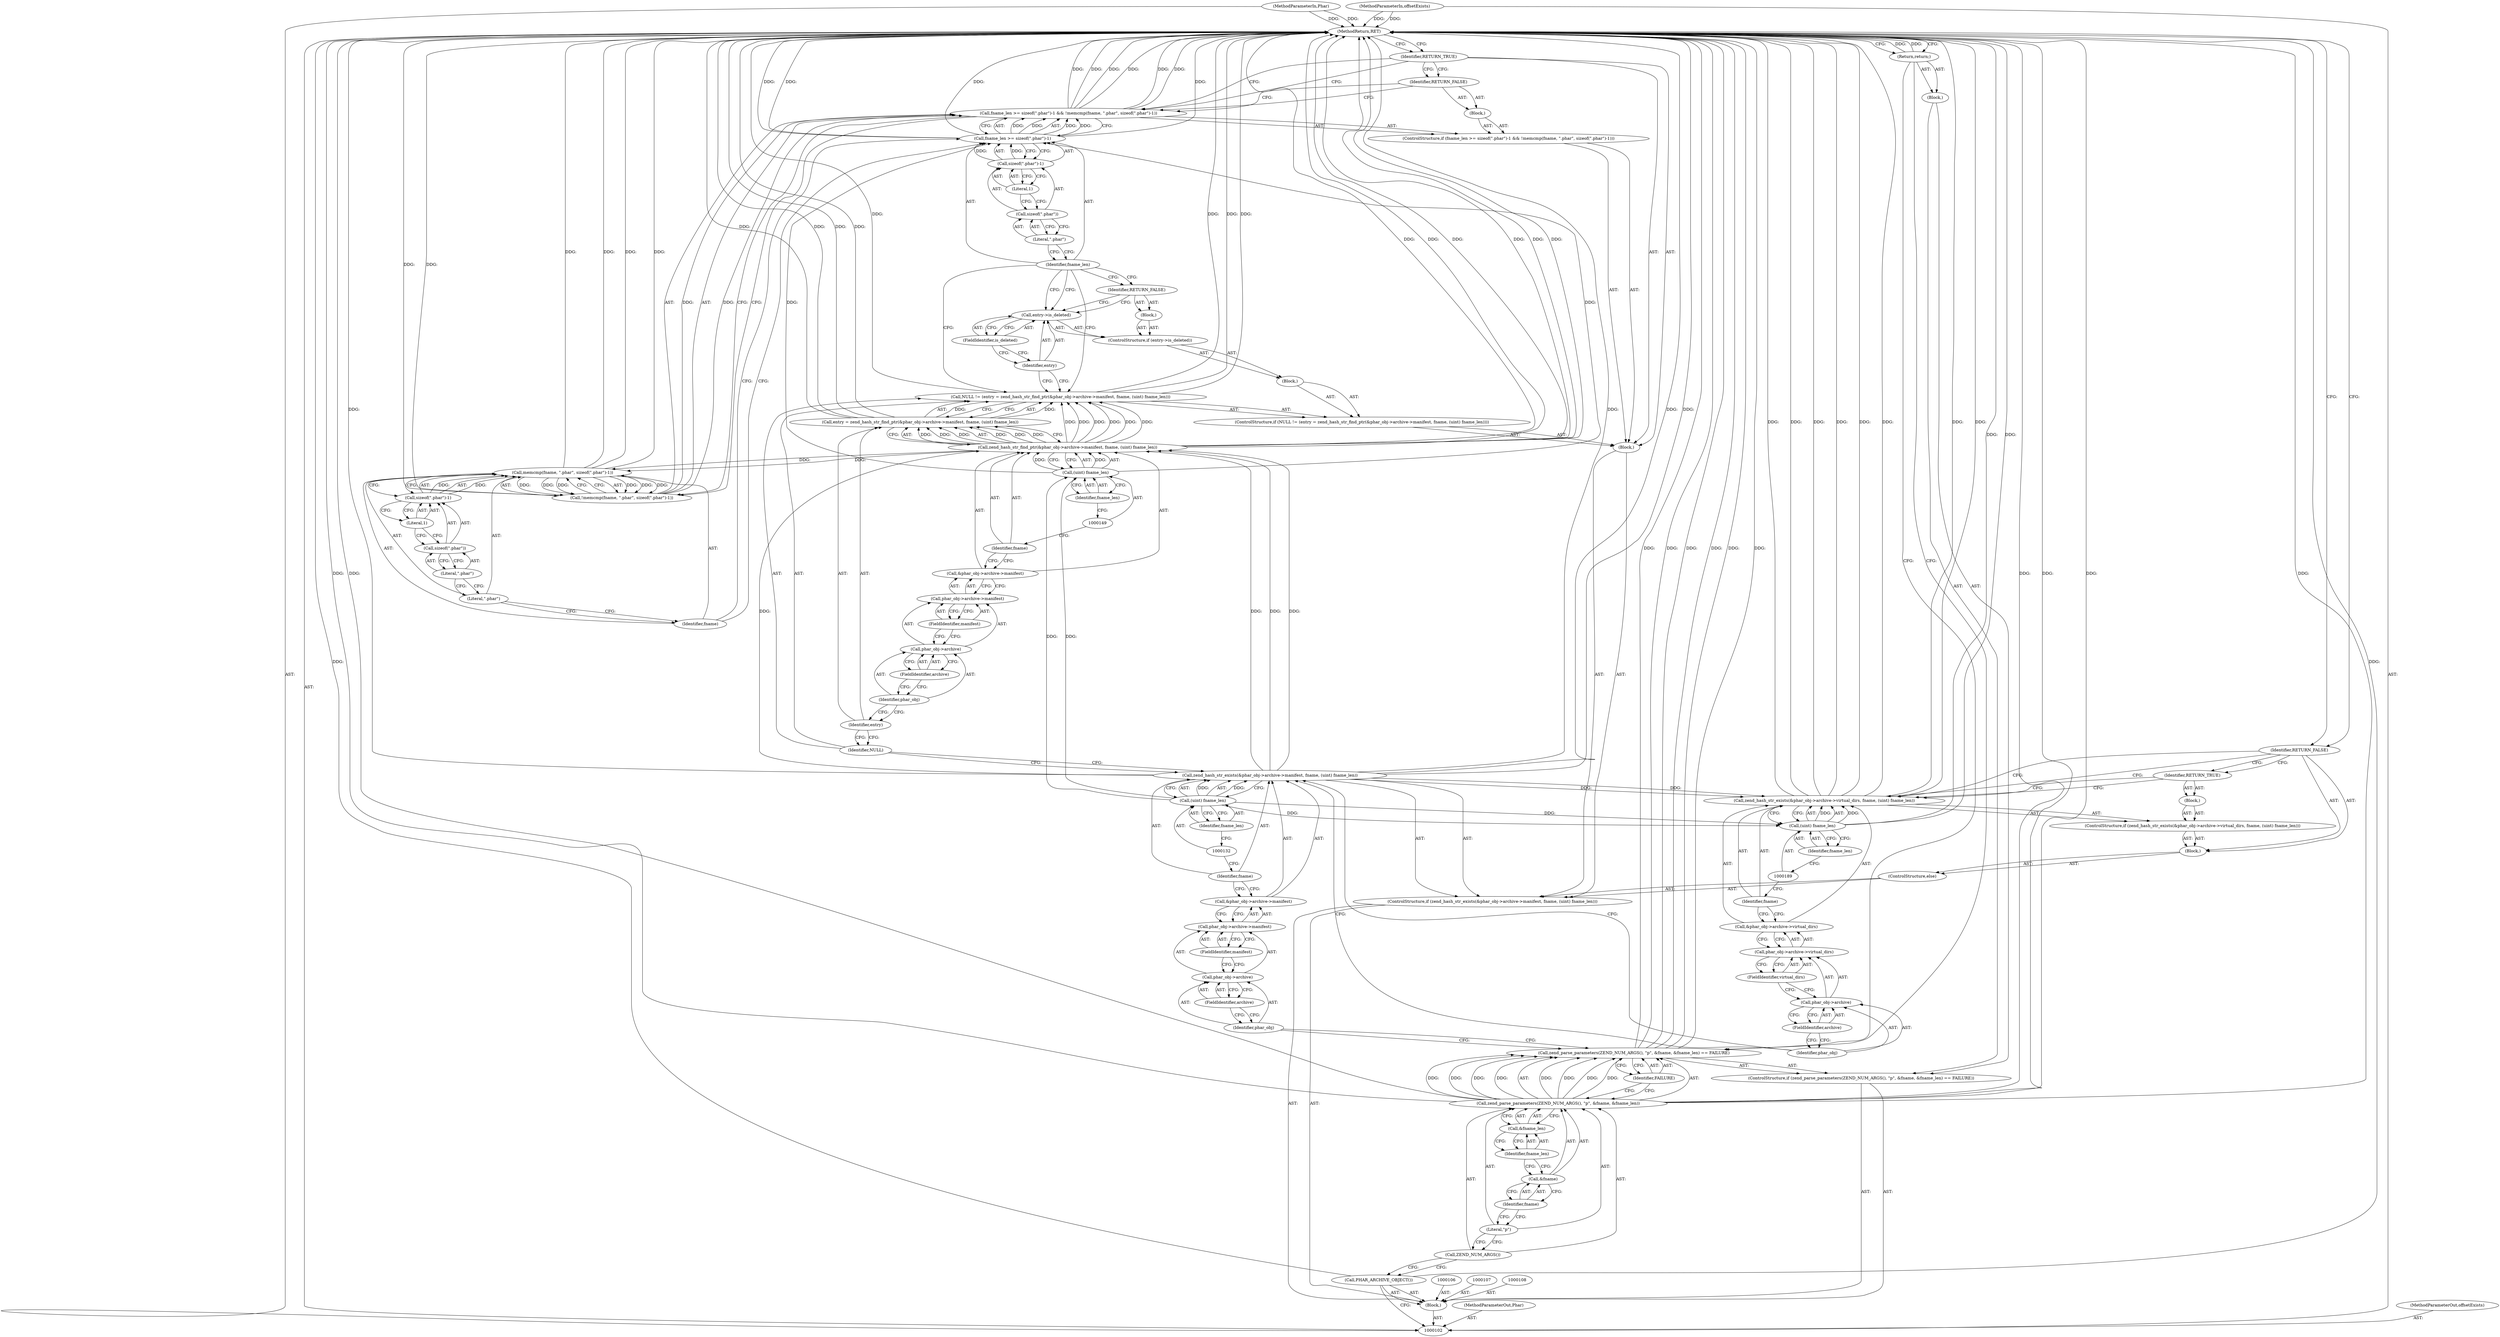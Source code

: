 digraph "0_php_1e9b175204e3286d64dfd6c9f09151c31b5e099a_8" {
"1000194" [label="(MethodReturn,RET)"];
"1000103" [label="(MethodParameterIn,Phar)"];
"1000287" [label="(MethodParameterOut,Phar)"];
"1000104" [label="(MethodParameterIn,offsetExists)"];
"1000288" [label="(MethodParameterOut,offsetExists)"];
"1000121" [label="(Return,return;)"];
"1000122" [label="(ControlStructure,if (zend_hash_str_exists(&phar_obj->archive->manifest, fname, (uint) fname_len)))"];
"1000124" [label="(Call,&phar_obj->archive->manifest)"];
"1000125" [label="(Call,phar_obj->archive->manifest)"];
"1000126" [label="(Call,phar_obj->archive)"];
"1000127" [label="(Identifier,phar_obj)"];
"1000128" [label="(FieldIdentifier,archive)"];
"1000129" [label="(FieldIdentifier,manifest)"];
"1000123" [label="(Call,zend_hash_str_exists(&phar_obj->archive->manifest, fname, (uint) fname_len))"];
"1000130" [label="(Identifier,fname)"];
"1000131" [label="(Call,(uint) fname_len)"];
"1000133" [label="(Identifier,fname_len)"];
"1000134" [label="(Block,)"];
"1000151" [label="(Block,)"];
"1000138" [label="(Call,entry = zend_hash_str_find_ptr(&phar_obj->archive->manifest, fname, (uint) fname_len))"];
"1000139" [label="(Identifier,entry)"];
"1000135" [label="(ControlStructure,if (NULL != (entry = zend_hash_str_find_ptr(&phar_obj->archive->manifest, fname, (uint) fname_len))))"];
"1000140" [label="(Call,zend_hash_str_find_ptr(&phar_obj->archive->manifest, fname, (uint) fname_len))"];
"1000141" [label="(Call,&phar_obj->archive->manifest)"];
"1000142" [label="(Call,phar_obj->archive->manifest)"];
"1000143" [label="(Call,phar_obj->archive)"];
"1000144" [label="(Identifier,phar_obj)"];
"1000145" [label="(FieldIdentifier,archive)"];
"1000136" [label="(Call,NULL != (entry = zend_hash_str_find_ptr(&phar_obj->archive->manifest, fname, (uint) fname_len)))"];
"1000137" [label="(Identifier,NULL)"];
"1000146" [label="(FieldIdentifier,manifest)"];
"1000147" [label="(Identifier,fname)"];
"1000148" [label="(Call,(uint) fname_len)"];
"1000150" [label="(Identifier,fname_len)"];
"1000155" [label="(FieldIdentifier,is_deleted)"];
"1000156" [label="(Block,)"];
"1000152" [label="(ControlStructure,if (entry->is_deleted))"];
"1000153" [label="(Call,entry->is_deleted)"];
"1000154" [label="(Identifier,entry)"];
"1000157" [label="(Identifier,RETURN_FALSE)"];
"1000105" [label="(Block,)"];
"1000162" [label="(Call,sizeof(\".phar\")-1)"];
"1000163" [label="(Call,sizeof(\".phar\"))"];
"1000158" [label="(ControlStructure,if (fname_len >= sizeof(\".phar\")-1 && !memcmp(fname, \".phar\", sizeof(\".phar\")-1)))"];
"1000164" [label="(Literal,\".phar\")"];
"1000165" [label="(Literal,1)"];
"1000166" [label="(Call,!memcmp(fname, \".phar\", sizeof(\".phar\")-1))"];
"1000167" [label="(Call,memcmp(fname, \".phar\", sizeof(\".phar\")-1))"];
"1000168" [label="(Identifier,fname)"];
"1000169" [label="(Literal,\".phar\")"];
"1000159" [label="(Call,fname_len >= sizeof(\".phar\")-1 && !memcmp(fname, \".phar\", sizeof(\".phar\")-1))"];
"1000160" [label="(Call,fname_len >= sizeof(\".phar\")-1)"];
"1000161" [label="(Identifier,fname_len)"];
"1000170" [label="(Call,sizeof(\".phar\")-1)"];
"1000171" [label="(Call,sizeof(\".phar\"))"];
"1000172" [label="(Literal,\".phar\")"];
"1000173" [label="(Literal,1)"];
"1000174" [label="(Block,)"];
"1000175" [label="(Identifier,RETURN_FALSE)"];
"1000176" [label="(Identifier,RETURN_TRUE)"];
"1000177" [label="(ControlStructure,else)"];
"1000178" [label="(Block,)"];
"1000179" [label="(ControlStructure,if (zend_hash_str_exists(&phar_obj->archive->virtual_dirs, fname, (uint) fname_len)))"];
"1000181" [label="(Call,&phar_obj->archive->virtual_dirs)"];
"1000182" [label="(Call,phar_obj->archive->virtual_dirs)"];
"1000183" [label="(Call,phar_obj->archive)"];
"1000184" [label="(Identifier,phar_obj)"];
"1000185" [label="(FieldIdentifier,archive)"];
"1000186" [label="(FieldIdentifier,virtual_dirs)"];
"1000180" [label="(Call,zend_hash_str_exists(&phar_obj->archive->virtual_dirs, fname, (uint) fname_len))"];
"1000187" [label="(Identifier,fname)"];
"1000188" [label="(Call,(uint) fname_len)"];
"1000190" [label="(Identifier,fname_len)"];
"1000191" [label="(Block,)"];
"1000192" [label="(Identifier,RETURN_TRUE)"];
"1000193" [label="(Identifier,RETURN_FALSE)"];
"1000109" [label="(Call,PHAR_ARCHIVE_OBJECT())"];
"1000111" [label="(Call,zend_parse_parameters(ZEND_NUM_ARGS(), \"p\", &fname, &fname_len) == FAILURE)"];
"1000112" [label="(Call,zend_parse_parameters(ZEND_NUM_ARGS(), \"p\", &fname, &fname_len))"];
"1000113" [label="(Call,ZEND_NUM_ARGS())"];
"1000114" [label="(Literal,\"p\")"];
"1000115" [label="(Call,&fname)"];
"1000116" [label="(Identifier,fname)"];
"1000117" [label="(Call,&fname_len)"];
"1000118" [label="(Identifier,fname_len)"];
"1000110" [label="(ControlStructure,if (zend_parse_parameters(ZEND_NUM_ARGS(), \"p\", &fname, &fname_len) == FAILURE))"];
"1000119" [label="(Identifier,FAILURE)"];
"1000120" [label="(Block,)"];
"1000194" -> "1000102"  [label="AST: "];
"1000194" -> "1000121"  [label="CFG: "];
"1000194" -> "1000176"  [label="CFG: "];
"1000194" -> "1000193"  [label="CFG: "];
"1000121" -> "1000194"  [label="DDG: "];
"1000167" -> "1000194"  [label="DDG: "];
"1000167" -> "1000194"  [label="DDG: "];
"1000180" -> "1000194"  [label="DDG: "];
"1000180" -> "1000194"  [label="DDG: "];
"1000180" -> "1000194"  [label="DDG: "];
"1000180" -> "1000194"  [label="DDG: "];
"1000188" -> "1000194"  [label="DDG: "];
"1000104" -> "1000194"  [label="DDG: "];
"1000159" -> "1000194"  [label="DDG: "];
"1000159" -> "1000194"  [label="DDG: "];
"1000159" -> "1000194"  [label="DDG: "];
"1000140" -> "1000194"  [label="DDG: "];
"1000140" -> "1000194"  [label="DDG: "];
"1000140" -> "1000194"  [label="DDG: "];
"1000111" -> "1000194"  [label="DDG: "];
"1000111" -> "1000194"  [label="DDG: "];
"1000111" -> "1000194"  [label="DDG: "];
"1000112" -> "1000194"  [label="DDG: "];
"1000112" -> "1000194"  [label="DDG: "];
"1000112" -> "1000194"  [label="DDG: "];
"1000123" -> "1000194"  [label="DDG: "];
"1000123" -> "1000194"  [label="DDG: "];
"1000138" -> "1000194"  [label="DDG: "];
"1000138" -> "1000194"  [label="DDG: "];
"1000103" -> "1000194"  [label="DDG: "];
"1000166" -> "1000194"  [label="DDG: "];
"1000136" -> "1000194"  [label="DDG: "];
"1000136" -> "1000194"  [label="DDG: "];
"1000160" -> "1000194"  [label="DDG: "];
"1000160" -> "1000194"  [label="DDG: "];
"1000109" -> "1000194"  [label="DDG: "];
"1000103" -> "1000102"  [label="AST: "];
"1000103" -> "1000194"  [label="DDG: "];
"1000287" -> "1000102"  [label="AST: "];
"1000104" -> "1000102"  [label="AST: "];
"1000104" -> "1000194"  [label="DDG: "];
"1000288" -> "1000102"  [label="AST: "];
"1000121" -> "1000120"  [label="AST: "];
"1000121" -> "1000111"  [label="CFG: "];
"1000194" -> "1000121"  [label="CFG: "];
"1000121" -> "1000194"  [label="DDG: "];
"1000122" -> "1000105"  [label="AST: "];
"1000123" -> "1000122"  [label="AST: "];
"1000134" -> "1000122"  [label="AST: "];
"1000177" -> "1000122"  [label="AST: "];
"1000124" -> "1000123"  [label="AST: "];
"1000124" -> "1000125"  [label="CFG: "];
"1000125" -> "1000124"  [label="AST: "];
"1000130" -> "1000124"  [label="CFG: "];
"1000125" -> "1000124"  [label="AST: "];
"1000125" -> "1000129"  [label="CFG: "];
"1000126" -> "1000125"  [label="AST: "];
"1000129" -> "1000125"  [label="AST: "];
"1000124" -> "1000125"  [label="CFG: "];
"1000126" -> "1000125"  [label="AST: "];
"1000126" -> "1000128"  [label="CFG: "];
"1000127" -> "1000126"  [label="AST: "];
"1000128" -> "1000126"  [label="AST: "];
"1000129" -> "1000126"  [label="CFG: "];
"1000127" -> "1000126"  [label="AST: "];
"1000127" -> "1000111"  [label="CFG: "];
"1000128" -> "1000127"  [label="CFG: "];
"1000128" -> "1000126"  [label="AST: "];
"1000128" -> "1000127"  [label="CFG: "];
"1000126" -> "1000128"  [label="CFG: "];
"1000129" -> "1000125"  [label="AST: "];
"1000129" -> "1000126"  [label="CFG: "];
"1000125" -> "1000129"  [label="CFG: "];
"1000123" -> "1000122"  [label="AST: "];
"1000123" -> "1000131"  [label="CFG: "];
"1000124" -> "1000123"  [label="AST: "];
"1000130" -> "1000123"  [label="AST: "];
"1000131" -> "1000123"  [label="AST: "];
"1000137" -> "1000123"  [label="CFG: "];
"1000184" -> "1000123"  [label="CFG: "];
"1000123" -> "1000194"  [label="DDG: "];
"1000123" -> "1000194"  [label="DDG: "];
"1000131" -> "1000123"  [label="DDG: "];
"1000123" -> "1000140"  [label="DDG: "];
"1000123" -> "1000140"  [label="DDG: "];
"1000123" -> "1000180"  [label="DDG: "];
"1000130" -> "1000123"  [label="AST: "];
"1000130" -> "1000124"  [label="CFG: "];
"1000132" -> "1000130"  [label="CFG: "];
"1000131" -> "1000123"  [label="AST: "];
"1000131" -> "1000133"  [label="CFG: "];
"1000132" -> "1000131"  [label="AST: "];
"1000133" -> "1000131"  [label="AST: "];
"1000123" -> "1000131"  [label="CFG: "];
"1000131" -> "1000123"  [label="DDG: "];
"1000131" -> "1000148"  [label="DDG: "];
"1000131" -> "1000188"  [label="DDG: "];
"1000133" -> "1000131"  [label="AST: "];
"1000133" -> "1000132"  [label="CFG: "];
"1000131" -> "1000133"  [label="CFG: "];
"1000134" -> "1000122"  [label="AST: "];
"1000135" -> "1000134"  [label="AST: "];
"1000158" -> "1000134"  [label="AST: "];
"1000176" -> "1000134"  [label="AST: "];
"1000151" -> "1000135"  [label="AST: "];
"1000152" -> "1000151"  [label="AST: "];
"1000138" -> "1000136"  [label="AST: "];
"1000138" -> "1000140"  [label="CFG: "];
"1000139" -> "1000138"  [label="AST: "];
"1000140" -> "1000138"  [label="AST: "];
"1000136" -> "1000138"  [label="CFG: "];
"1000138" -> "1000194"  [label="DDG: "];
"1000138" -> "1000194"  [label="DDG: "];
"1000138" -> "1000136"  [label="DDG: "];
"1000140" -> "1000138"  [label="DDG: "];
"1000140" -> "1000138"  [label="DDG: "];
"1000140" -> "1000138"  [label="DDG: "];
"1000139" -> "1000138"  [label="AST: "];
"1000139" -> "1000137"  [label="CFG: "];
"1000144" -> "1000139"  [label="CFG: "];
"1000135" -> "1000134"  [label="AST: "];
"1000136" -> "1000135"  [label="AST: "];
"1000151" -> "1000135"  [label="AST: "];
"1000140" -> "1000138"  [label="AST: "];
"1000140" -> "1000148"  [label="CFG: "];
"1000141" -> "1000140"  [label="AST: "];
"1000147" -> "1000140"  [label="AST: "];
"1000148" -> "1000140"  [label="AST: "];
"1000138" -> "1000140"  [label="CFG: "];
"1000140" -> "1000194"  [label="DDG: "];
"1000140" -> "1000194"  [label="DDG: "];
"1000140" -> "1000194"  [label="DDG: "];
"1000140" -> "1000136"  [label="DDG: "];
"1000140" -> "1000136"  [label="DDG: "];
"1000140" -> "1000136"  [label="DDG: "];
"1000140" -> "1000138"  [label="DDG: "];
"1000140" -> "1000138"  [label="DDG: "];
"1000140" -> "1000138"  [label="DDG: "];
"1000123" -> "1000140"  [label="DDG: "];
"1000123" -> "1000140"  [label="DDG: "];
"1000148" -> "1000140"  [label="DDG: "];
"1000140" -> "1000167"  [label="DDG: "];
"1000141" -> "1000140"  [label="AST: "];
"1000141" -> "1000142"  [label="CFG: "];
"1000142" -> "1000141"  [label="AST: "];
"1000147" -> "1000141"  [label="CFG: "];
"1000142" -> "1000141"  [label="AST: "];
"1000142" -> "1000146"  [label="CFG: "];
"1000143" -> "1000142"  [label="AST: "];
"1000146" -> "1000142"  [label="AST: "];
"1000141" -> "1000142"  [label="CFG: "];
"1000143" -> "1000142"  [label="AST: "];
"1000143" -> "1000145"  [label="CFG: "];
"1000144" -> "1000143"  [label="AST: "];
"1000145" -> "1000143"  [label="AST: "];
"1000146" -> "1000143"  [label="CFG: "];
"1000144" -> "1000143"  [label="AST: "];
"1000144" -> "1000139"  [label="CFG: "];
"1000145" -> "1000144"  [label="CFG: "];
"1000145" -> "1000143"  [label="AST: "];
"1000145" -> "1000144"  [label="CFG: "];
"1000143" -> "1000145"  [label="CFG: "];
"1000136" -> "1000135"  [label="AST: "];
"1000136" -> "1000138"  [label="CFG: "];
"1000137" -> "1000136"  [label="AST: "];
"1000138" -> "1000136"  [label="AST: "];
"1000154" -> "1000136"  [label="CFG: "];
"1000161" -> "1000136"  [label="CFG: "];
"1000136" -> "1000194"  [label="DDG: "];
"1000136" -> "1000194"  [label="DDG: "];
"1000138" -> "1000136"  [label="DDG: "];
"1000140" -> "1000136"  [label="DDG: "];
"1000140" -> "1000136"  [label="DDG: "];
"1000140" -> "1000136"  [label="DDG: "];
"1000137" -> "1000136"  [label="AST: "];
"1000137" -> "1000123"  [label="CFG: "];
"1000139" -> "1000137"  [label="CFG: "];
"1000146" -> "1000142"  [label="AST: "];
"1000146" -> "1000143"  [label="CFG: "];
"1000142" -> "1000146"  [label="CFG: "];
"1000147" -> "1000140"  [label="AST: "];
"1000147" -> "1000141"  [label="CFG: "];
"1000149" -> "1000147"  [label="CFG: "];
"1000148" -> "1000140"  [label="AST: "];
"1000148" -> "1000150"  [label="CFG: "];
"1000149" -> "1000148"  [label="AST: "];
"1000150" -> "1000148"  [label="AST: "];
"1000140" -> "1000148"  [label="CFG: "];
"1000148" -> "1000140"  [label="DDG: "];
"1000131" -> "1000148"  [label="DDG: "];
"1000148" -> "1000160"  [label="DDG: "];
"1000150" -> "1000148"  [label="AST: "];
"1000150" -> "1000149"  [label="CFG: "];
"1000148" -> "1000150"  [label="CFG: "];
"1000155" -> "1000153"  [label="AST: "];
"1000155" -> "1000154"  [label="CFG: "];
"1000153" -> "1000155"  [label="CFG: "];
"1000156" -> "1000152"  [label="AST: "];
"1000157" -> "1000156"  [label="AST: "];
"1000152" -> "1000151"  [label="AST: "];
"1000153" -> "1000152"  [label="AST: "];
"1000156" -> "1000152"  [label="AST: "];
"1000153" -> "1000152"  [label="AST: "];
"1000153" -> "1000155"  [label="CFG: "];
"1000154" -> "1000153"  [label="AST: "];
"1000155" -> "1000153"  [label="AST: "];
"1000157" -> "1000153"  [label="CFG: "];
"1000161" -> "1000153"  [label="CFG: "];
"1000154" -> "1000153"  [label="AST: "];
"1000154" -> "1000136"  [label="CFG: "];
"1000155" -> "1000154"  [label="CFG: "];
"1000157" -> "1000156"  [label="AST: "];
"1000157" -> "1000153"  [label="CFG: "];
"1000161" -> "1000157"  [label="CFG: "];
"1000105" -> "1000102"  [label="AST: "];
"1000106" -> "1000105"  [label="AST: "];
"1000107" -> "1000105"  [label="AST: "];
"1000108" -> "1000105"  [label="AST: "];
"1000109" -> "1000105"  [label="AST: "];
"1000110" -> "1000105"  [label="AST: "];
"1000122" -> "1000105"  [label="AST: "];
"1000162" -> "1000160"  [label="AST: "];
"1000162" -> "1000165"  [label="CFG: "];
"1000163" -> "1000162"  [label="AST: "];
"1000165" -> "1000162"  [label="AST: "];
"1000160" -> "1000162"  [label="CFG: "];
"1000162" -> "1000160"  [label="DDG: "];
"1000163" -> "1000162"  [label="AST: "];
"1000163" -> "1000164"  [label="CFG: "];
"1000164" -> "1000163"  [label="AST: "];
"1000165" -> "1000163"  [label="CFG: "];
"1000158" -> "1000134"  [label="AST: "];
"1000159" -> "1000158"  [label="AST: "];
"1000174" -> "1000158"  [label="AST: "];
"1000164" -> "1000163"  [label="AST: "];
"1000164" -> "1000161"  [label="CFG: "];
"1000163" -> "1000164"  [label="CFG: "];
"1000165" -> "1000162"  [label="AST: "];
"1000165" -> "1000163"  [label="CFG: "];
"1000162" -> "1000165"  [label="CFG: "];
"1000166" -> "1000159"  [label="AST: "];
"1000166" -> "1000167"  [label="CFG: "];
"1000167" -> "1000166"  [label="AST: "];
"1000159" -> "1000166"  [label="CFG: "];
"1000166" -> "1000194"  [label="DDG: "];
"1000166" -> "1000159"  [label="DDG: "];
"1000167" -> "1000166"  [label="DDG: "];
"1000167" -> "1000166"  [label="DDG: "];
"1000167" -> "1000166"  [label="DDG: "];
"1000167" -> "1000166"  [label="AST: "];
"1000167" -> "1000170"  [label="CFG: "];
"1000168" -> "1000167"  [label="AST: "];
"1000169" -> "1000167"  [label="AST: "];
"1000170" -> "1000167"  [label="AST: "];
"1000166" -> "1000167"  [label="CFG: "];
"1000167" -> "1000194"  [label="DDG: "];
"1000167" -> "1000194"  [label="DDG: "];
"1000167" -> "1000166"  [label="DDG: "];
"1000167" -> "1000166"  [label="DDG: "];
"1000167" -> "1000166"  [label="DDG: "];
"1000140" -> "1000167"  [label="DDG: "];
"1000170" -> "1000167"  [label="DDG: "];
"1000168" -> "1000167"  [label="AST: "];
"1000168" -> "1000160"  [label="CFG: "];
"1000169" -> "1000168"  [label="CFG: "];
"1000169" -> "1000167"  [label="AST: "];
"1000169" -> "1000168"  [label="CFG: "];
"1000172" -> "1000169"  [label="CFG: "];
"1000159" -> "1000158"  [label="AST: "];
"1000159" -> "1000160"  [label="CFG: "];
"1000159" -> "1000166"  [label="CFG: "];
"1000160" -> "1000159"  [label="AST: "];
"1000166" -> "1000159"  [label="AST: "];
"1000175" -> "1000159"  [label="CFG: "];
"1000176" -> "1000159"  [label="CFG: "];
"1000159" -> "1000194"  [label="DDG: "];
"1000159" -> "1000194"  [label="DDG: "];
"1000159" -> "1000194"  [label="DDG: "];
"1000160" -> "1000159"  [label="DDG: "];
"1000160" -> "1000159"  [label="DDG: "];
"1000166" -> "1000159"  [label="DDG: "];
"1000160" -> "1000159"  [label="AST: "];
"1000160" -> "1000162"  [label="CFG: "];
"1000161" -> "1000160"  [label="AST: "];
"1000162" -> "1000160"  [label="AST: "];
"1000168" -> "1000160"  [label="CFG: "];
"1000159" -> "1000160"  [label="CFG: "];
"1000160" -> "1000194"  [label="DDG: "];
"1000160" -> "1000194"  [label="DDG: "];
"1000160" -> "1000159"  [label="DDG: "];
"1000160" -> "1000159"  [label="DDG: "];
"1000148" -> "1000160"  [label="DDG: "];
"1000162" -> "1000160"  [label="DDG: "];
"1000161" -> "1000160"  [label="AST: "];
"1000161" -> "1000157"  [label="CFG: "];
"1000161" -> "1000153"  [label="CFG: "];
"1000161" -> "1000136"  [label="CFG: "];
"1000164" -> "1000161"  [label="CFG: "];
"1000170" -> "1000167"  [label="AST: "];
"1000170" -> "1000173"  [label="CFG: "];
"1000171" -> "1000170"  [label="AST: "];
"1000173" -> "1000170"  [label="AST: "];
"1000167" -> "1000170"  [label="CFG: "];
"1000170" -> "1000167"  [label="DDG: "];
"1000171" -> "1000170"  [label="AST: "];
"1000171" -> "1000172"  [label="CFG: "];
"1000172" -> "1000171"  [label="AST: "];
"1000173" -> "1000171"  [label="CFG: "];
"1000172" -> "1000171"  [label="AST: "];
"1000172" -> "1000169"  [label="CFG: "];
"1000171" -> "1000172"  [label="CFG: "];
"1000173" -> "1000170"  [label="AST: "];
"1000173" -> "1000171"  [label="CFG: "];
"1000170" -> "1000173"  [label="CFG: "];
"1000174" -> "1000158"  [label="AST: "];
"1000175" -> "1000174"  [label="AST: "];
"1000175" -> "1000174"  [label="AST: "];
"1000175" -> "1000159"  [label="CFG: "];
"1000176" -> "1000175"  [label="CFG: "];
"1000176" -> "1000134"  [label="AST: "];
"1000176" -> "1000175"  [label="CFG: "];
"1000176" -> "1000159"  [label="CFG: "];
"1000194" -> "1000176"  [label="CFG: "];
"1000177" -> "1000122"  [label="AST: "];
"1000178" -> "1000177"  [label="AST: "];
"1000178" -> "1000177"  [label="AST: "];
"1000179" -> "1000178"  [label="AST: "];
"1000193" -> "1000178"  [label="AST: "];
"1000179" -> "1000178"  [label="AST: "];
"1000180" -> "1000179"  [label="AST: "];
"1000191" -> "1000179"  [label="AST: "];
"1000181" -> "1000180"  [label="AST: "];
"1000181" -> "1000182"  [label="CFG: "];
"1000182" -> "1000181"  [label="AST: "];
"1000187" -> "1000181"  [label="CFG: "];
"1000182" -> "1000181"  [label="AST: "];
"1000182" -> "1000186"  [label="CFG: "];
"1000183" -> "1000182"  [label="AST: "];
"1000186" -> "1000182"  [label="AST: "];
"1000181" -> "1000182"  [label="CFG: "];
"1000183" -> "1000182"  [label="AST: "];
"1000183" -> "1000185"  [label="CFG: "];
"1000184" -> "1000183"  [label="AST: "];
"1000185" -> "1000183"  [label="AST: "];
"1000186" -> "1000183"  [label="CFG: "];
"1000184" -> "1000183"  [label="AST: "];
"1000184" -> "1000123"  [label="CFG: "];
"1000185" -> "1000184"  [label="CFG: "];
"1000185" -> "1000183"  [label="AST: "];
"1000185" -> "1000184"  [label="CFG: "];
"1000183" -> "1000185"  [label="CFG: "];
"1000186" -> "1000182"  [label="AST: "];
"1000186" -> "1000183"  [label="CFG: "];
"1000182" -> "1000186"  [label="CFG: "];
"1000180" -> "1000179"  [label="AST: "];
"1000180" -> "1000188"  [label="CFG: "];
"1000181" -> "1000180"  [label="AST: "];
"1000187" -> "1000180"  [label="AST: "];
"1000188" -> "1000180"  [label="AST: "];
"1000192" -> "1000180"  [label="CFG: "];
"1000193" -> "1000180"  [label="CFG: "];
"1000180" -> "1000194"  [label="DDG: "];
"1000180" -> "1000194"  [label="DDG: "];
"1000180" -> "1000194"  [label="DDG: "];
"1000180" -> "1000194"  [label="DDG: "];
"1000123" -> "1000180"  [label="DDG: "];
"1000188" -> "1000180"  [label="DDG: "];
"1000187" -> "1000180"  [label="AST: "];
"1000187" -> "1000181"  [label="CFG: "];
"1000189" -> "1000187"  [label="CFG: "];
"1000188" -> "1000180"  [label="AST: "];
"1000188" -> "1000190"  [label="CFG: "];
"1000189" -> "1000188"  [label="AST: "];
"1000190" -> "1000188"  [label="AST: "];
"1000180" -> "1000188"  [label="CFG: "];
"1000188" -> "1000194"  [label="DDG: "];
"1000188" -> "1000180"  [label="DDG: "];
"1000131" -> "1000188"  [label="DDG: "];
"1000190" -> "1000188"  [label="AST: "];
"1000190" -> "1000189"  [label="CFG: "];
"1000188" -> "1000190"  [label="CFG: "];
"1000191" -> "1000179"  [label="AST: "];
"1000192" -> "1000191"  [label="AST: "];
"1000192" -> "1000191"  [label="AST: "];
"1000192" -> "1000180"  [label="CFG: "];
"1000193" -> "1000192"  [label="CFG: "];
"1000193" -> "1000178"  [label="AST: "];
"1000193" -> "1000192"  [label="CFG: "];
"1000193" -> "1000180"  [label="CFG: "];
"1000194" -> "1000193"  [label="CFG: "];
"1000109" -> "1000105"  [label="AST: "];
"1000109" -> "1000102"  [label="CFG: "];
"1000113" -> "1000109"  [label="CFG: "];
"1000109" -> "1000194"  [label="DDG: "];
"1000111" -> "1000110"  [label="AST: "];
"1000111" -> "1000119"  [label="CFG: "];
"1000112" -> "1000111"  [label="AST: "];
"1000119" -> "1000111"  [label="AST: "];
"1000121" -> "1000111"  [label="CFG: "];
"1000127" -> "1000111"  [label="CFG: "];
"1000111" -> "1000194"  [label="DDG: "];
"1000111" -> "1000194"  [label="DDG: "];
"1000111" -> "1000194"  [label="DDG: "];
"1000112" -> "1000111"  [label="DDG: "];
"1000112" -> "1000111"  [label="DDG: "];
"1000112" -> "1000111"  [label="DDG: "];
"1000112" -> "1000111"  [label="DDG: "];
"1000112" -> "1000111"  [label="AST: "];
"1000112" -> "1000117"  [label="CFG: "];
"1000113" -> "1000112"  [label="AST: "];
"1000114" -> "1000112"  [label="AST: "];
"1000115" -> "1000112"  [label="AST: "];
"1000117" -> "1000112"  [label="AST: "];
"1000119" -> "1000112"  [label="CFG: "];
"1000112" -> "1000194"  [label="DDG: "];
"1000112" -> "1000194"  [label="DDG: "];
"1000112" -> "1000194"  [label="DDG: "];
"1000112" -> "1000111"  [label="DDG: "];
"1000112" -> "1000111"  [label="DDG: "];
"1000112" -> "1000111"  [label="DDG: "];
"1000112" -> "1000111"  [label="DDG: "];
"1000113" -> "1000112"  [label="AST: "];
"1000113" -> "1000109"  [label="CFG: "];
"1000114" -> "1000113"  [label="CFG: "];
"1000114" -> "1000112"  [label="AST: "];
"1000114" -> "1000113"  [label="CFG: "];
"1000116" -> "1000114"  [label="CFG: "];
"1000115" -> "1000112"  [label="AST: "];
"1000115" -> "1000116"  [label="CFG: "];
"1000116" -> "1000115"  [label="AST: "];
"1000118" -> "1000115"  [label="CFG: "];
"1000116" -> "1000115"  [label="AST: "];
"1000116" -> "1000114"  [label="CFG: "];
"1000115" -> "1000116"  [label="CFG: "];
"1000117" -> "1000112"  [label="AST: "];
"1000117" -> "1000118"  [label="CFG: "];
"1000118" -> "1000117"  [label="AST: "];
"1000112" -> "1000117"  [label="CFG: "];
"1000118" -> "1000117"  [label="AST: "];
"1000118" -> "1000115"  [label="CFG: "];
"1000117" -> "1000118"  [label="CFG: "];
"1000110" -> "1000105"  [label="AST: "];
"1000111" -> "1000110"  [label="AST: "];
"1000120" -> "1000110"  [label="AST: "];
"1000119" -> "1000111"  [label="AST: "];
"1000119" -> "1000112"  [label="CFG: "];
"1000111" -> "1000119"  [label="CFG: "];
"1000120" -> "1000110"  [label="AST: "];
"1000121" -> "1000120"  [label="AST: "];
}
